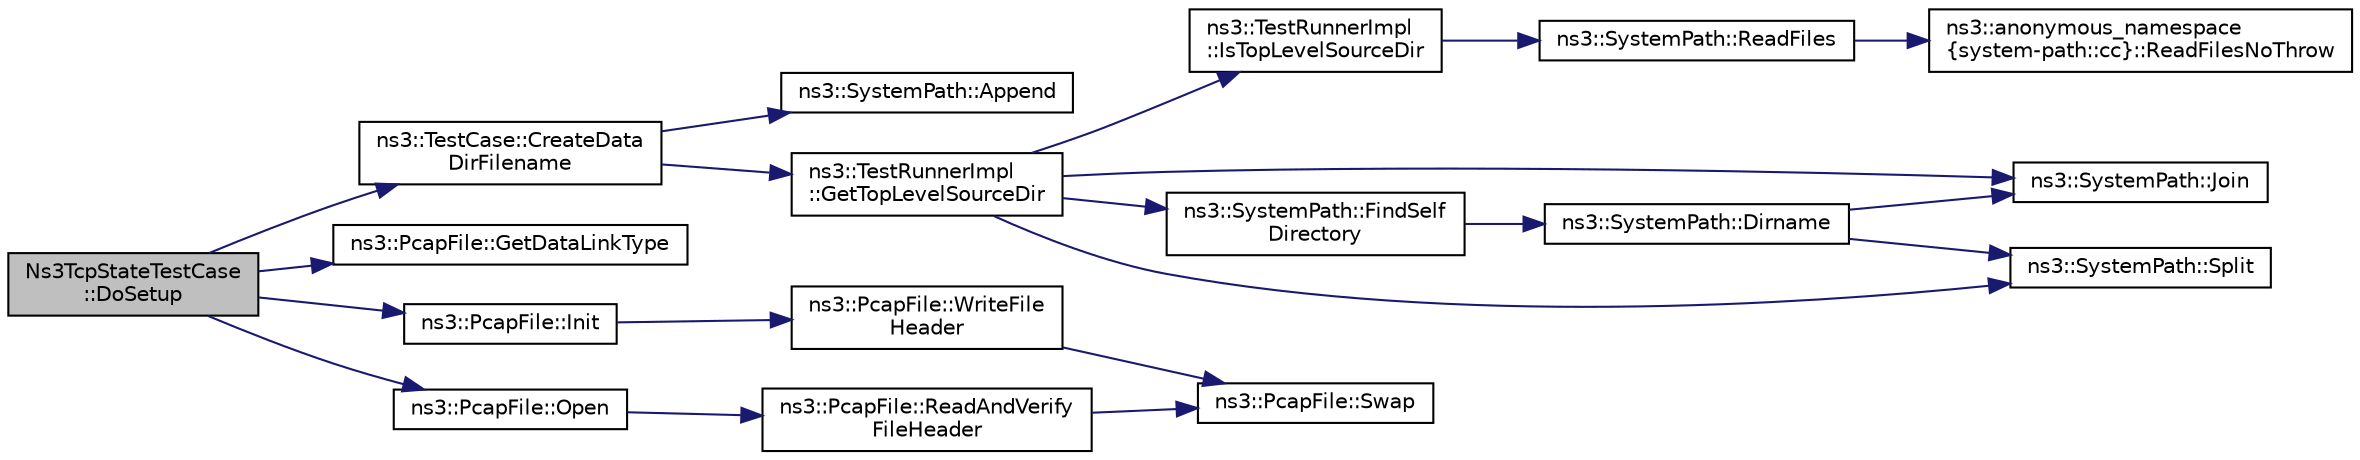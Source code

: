 digraph "Ns3TcpStateTestCase::DoSetup"
{
 // LATEX_PDF_SIZE
  edge [fontname="Helvetica",fontsize="10",labelfontname="Helvetica",labelfontsize="10"];
  node [fontname="Helvetica",fontsize="10",shape=record];
  rankdir="LR";
  Node1 [label="Ns3TcpStateTestCase\l::DoSetup",height=0.2,width=0.4,color="black", fillcolor="grey75", style="filled", fontcolor="black",tooltip="Implementation to do any local setup required for this TestCase."];
  Node1 -> Node2 [color="midnightblue",fontsize="10",style="solid",fontname="Helvetica"];
  Node2 [label="ns3::TestCase::CreateData\lDirFilename",height=0.2,width=0.4,color="black", fillcolor="white", style="filled",URL="$classns3_1_1_test_case.html#a3e4d216ff392a43418f26bb3e5b0f16d",tooltip="Construct the full path to a file in the data directory."];
  Node2 -> Node3 [color="midnightblue",fontsize="10",style="solid",fontname="Helvetica"];
  Node3 [label="ns3::SystemPath::Append",height=0.2,width=0.4,color="black", fillcolor="white", style="filled",URL="$group__systempath.html#gaaa5a530cee42c8eda7e4f4523ef7e1cd",tooltip="Join two file system path elements."];
  Node2 -> Node4 [color="midnightblue",fontsize="10",style="solid",fontname="Helvetica"];
  Node4 [label="ns3::TestRunnerImpl\l::GetTopLevelSourceDir",height=0.2,width=0.4,color="black", fillcolor="white", style="filled",URL="$classns3_1_1_test_runner_impl.html#affd7b916d0dba744d84a346bab9bbb80",tooltip="Get the path to the root of the source tree."];
  Node4 -> Node5 [color="midnightblue",fontsize="10",style="solid",fontname="Helvetica"];
  Node5 [label="ns3::SystemPath::FindSelf\lDirectory",height=0.2,width=0.4,color="black", fillcolor="white", style="filled",URL="$group__systempath.html#gad52e6f153465b40487da3a2a9ee5f5d6",tooltip="Get the file system path to the current executable."];
  Node5 -> Node6 [color="midnightblue",fontsize="10",style="solid",fontname="Helvetica"];
  Node6 [label="ns3::SystemPath::Dirname",height=0.2,width=0.4,color="black", fillcolor="white", style="filled",URL="$group__systempath.html#ga657599fb7660fc6ebe4b6aaea0021176",tooltip="Get the directory path for a file."];
  Node6 -> Node7 [color="midnightblue",fontsize="10",style="solid",fontname="Helvetica"];
  Node7 [label="ns3::SystemPath::Join",height=0.2,width=0.4,color="black", fillcolor="white", style="filled",URL="$group__systempath.html#gab3212957e6b4f873ece3c6b8ed746d72",tooltip="Join a list of file system path directories into a single file system path."];
  Node6 -> Node8 [color="midnightblue",fontsize="10",style="solid",fontname="Helvetica"];
  Node8 [label="ns3::SystemPath::Split",height=0.2,width=0.4,color="black", fillcolor="white", style="filled",URL="$group__systempath.html#ga523072e05da63b63113d1bea840edf1a",tooltip="Split a file system path into directories according to the local path separator."];
  Node4 -> Node9 [color="midnightblue",fontsize="10",style="solid",fontname="Helvetica"];
  Node9 [label="ns3::TestRunnerImpl\l::IsTopLevelSourceDir",height=0.2,width=0.4,color="black", fillcolor="white", style="filled",URL="$classns3_1_1_test_runner_impl.html#a41944636be7045a59481649913fbf829",tooltip="Check if this is the root of the source tree."];
  Node9 -> Node10 [color="midnightblue",fontsize="10",style="solid",fontname="Helvetica"];
  Node10 [label="ns3::SystemPath::ReadFiles",height=0.2,width=0.4,color="black", fillcolor="white", style="filled",URL="$group__systempath.html#ga152a348bccf02d8373607b0239587b87",tooltip="Get the list of files located in a file system directory."];
  Node10 -> Node11 [color="midnightblue",fontsize="10",style="solid",fontname="Helvetica"];
  Node11 [label="ns3::anonymous_namespace\l\{system-path::cc\}::ReadFilesNoThrow",height=0.2,width=0.4,color="black", fillcolor="white", style="filled",URL="$group__systempath.html#ga4044d0be558d00db7f891f658ad2cfcf",tooltip="Get the list of files located in a file system directory with error."];
  Node4 -> Node7 [color="midnightblue",fontsize="10",style="solid",fontname="Helvetica"];
  Node4 -> Node8 [color="midnightblue",fontsize="10",style="solid",fontname="Helvetica"];
  Node1 -> Node12 [color="midnightblue",fontsize="10",style="solid",fontname="Helvetica"];
  Node12 [label="ns3::PcapFile::GetDataLinkType",height=0.2,width=0.4,color="black", fillcolor="white", style="filled",URL="$classns3_1_1_pcap_file.html#aa3795e9a87e7a4151fb4d30747eaa072",tooltip="Returns the data link type field of the pcap file as defined by the network field in the pcap global ..."];
  Node1 -> Node13 [color="midnightblue",fontsize="10",style="solid",fontname="Helvetica"];
  Node13 [label="ns3::PcapFile::Init",height=0.2,width=0.4,color="black", fillcolor="white", style="filled",URL="$classns3_1_1_pcap_file.html#a80c8adea1baa66e3f730df2927b0fc9b",tooltip="Initialize the pcap file associated with this object."];
  Node13 -> Node14 [color="midnightblue",fontsize="10",style="solid",fontname="Helvetica"];
  Node14 [label="ns3::PcapFile::WriteFile\lHeader",height=0.2,width=0.4,color="black", fillcolor="white", style="filled",URL="$classns3_1_1_pcap_file.html#a58124715fdc400c4ae0ff1c3ba8215ab",tooltip="Write a Pcap file header."];
  Node14 -> Node15 [color="midnightblue",fontsize="10",style="solid",fontname="Helvetica"];
  Node15 [label="ns3::PcapFile::Swap",height=0.2,width=0.4,color="black", fillcolor="white", style="filled",URL="$classns3_1_1_pcap_file.html#af5adf22a721473f1add1e002492f5587",tooltip="Swap a value byte order."];
  Node1 -> Node16 [color="midnightblue",fontsize="10",style="solid",fontname="Helvetica"];
  Node16 [label="ns3::PcapFile::Open",height=0.2,width=0.4,color="black", fillcolor="white", style="filled",URL="$classns3_1_1_pcap_file.html#a064e8494e28e823d0bb4e40549f9f483",tooltip="Create a new pcap file or open an existing pcap file."];
  Node16 -> Node17 [color="midnightblue",fontsize="10",style="solid",fontname="Helvetica"];
  Node17 [label="ns3::PcapFile::ReadAndVerify\lFileHeader",height=0.2,width=0.4,color="black", fillcolor="white", style="filled",URL="$classns3_1_1_pcap_file.html#aa73a9f58350e911c34bdac1071e60e10",tooltip="Read and verify a Pcap file header."];
  Node17 -> Node15 [color="midnightblue",fontsize="10",style="solid",fontname="Helvetica"];
}
